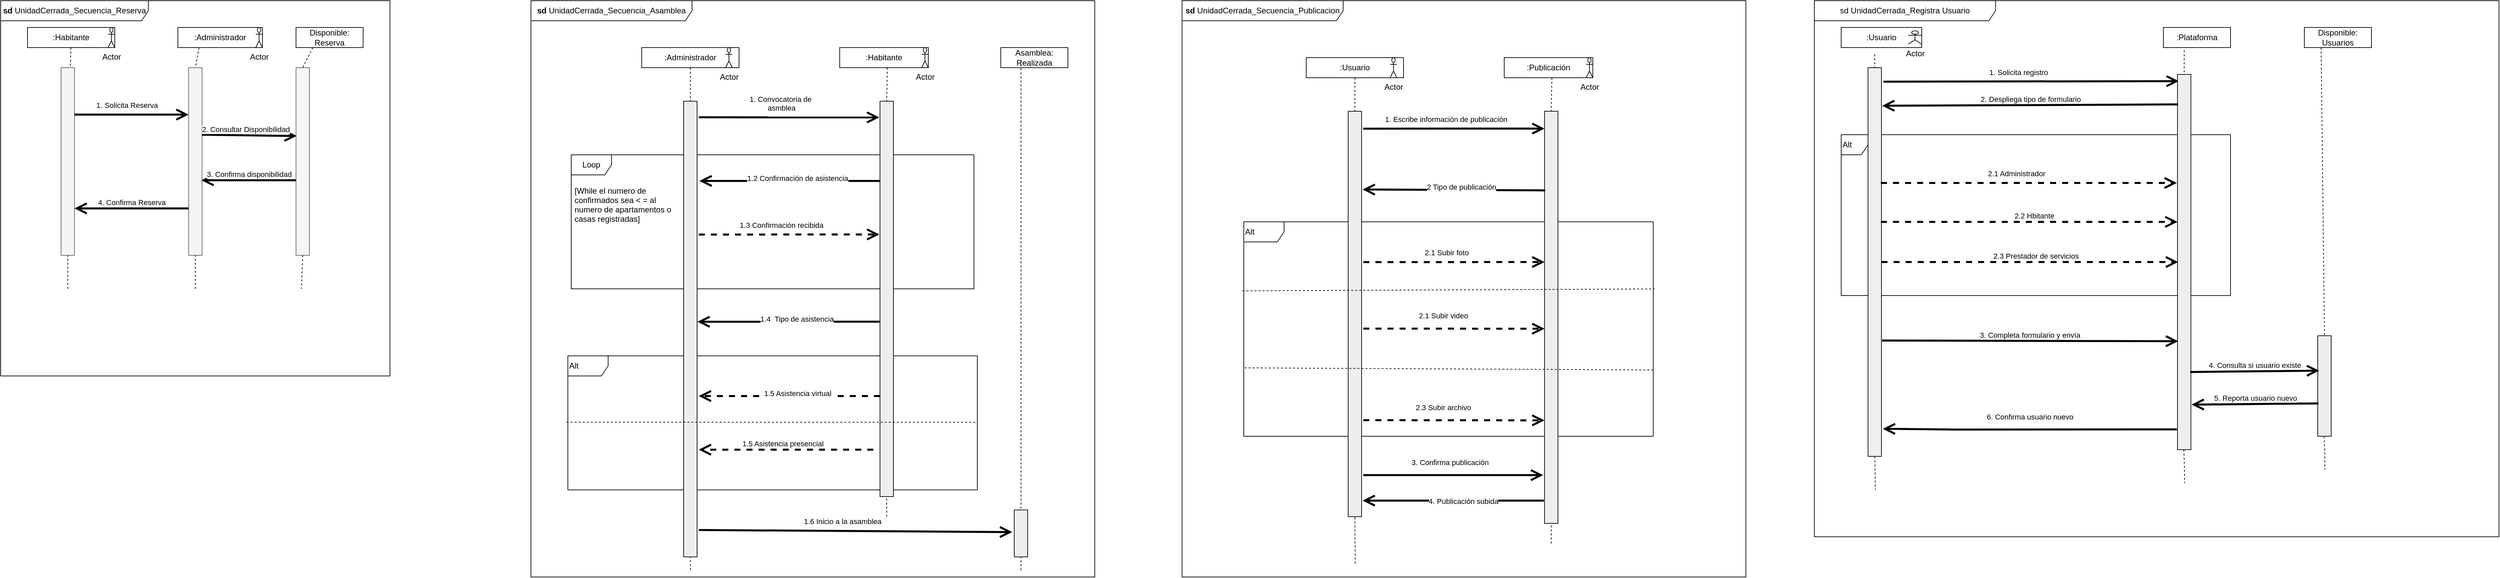 <mxfile version="13.7.7" type="github" pages="5">
  <diagram id="IByfszgsPYmH7Z33qqJC" name="sd Reserva">
    <mxGraphModel dx="868" dy="482" grid="1" gridSize="10" guides="1" tooltips="1" connect="1" arrows="1" fold="1" page="1" pageScale="1" pageWidth="827" pageHeight="1169" math="0" shadow="0">
      <root>
        <mxCell id="0" />
        <mxCell id="1" parent="0" />
        <mxCell id="T3ICBT90jM9kPvNU83P--30" value="Alt" style="shape=umlFrame;whiteSpace=wrap;html=1;align=left;" parent="1" vertex="1">
          <mxGeometry x="845" y="580" width="610" height="200" as="geometry" />
        </mxCell>
        <mxCell id="178sv82tuhjsQiMv21EE-21" value="Alt" style="shape=umlFrame;whiteSpace=wrap;html=1;align=left;" parent="1" vertex="1">
          <mxGeometry x="1852" y="380" width="610" height="320" as="geometry" />
        </mxCell>
        <mxCell id="T3ICBT90jM9kPvNU83P--3" value="&lt;b&gt;sd&lt;/b&gt; UnidadCerrada_Secuencia_Asamblea" style="shape=umlFrame;whiteSpace=wrap;html=1;width=240;height=30;" parent="1" vertex="1">
          <mxGeometry x="790" y="50" width="840" height="860" as="geometry" />
        </mxCell>
        <mxCell id="178sv82tuhjsQiMv21EE-5" value="&lt;b&gt;sd&lt;/b&gt; UnidadCerrada_Secuencia_Publicacion" style="shape=umlFrame;whiteSpace=wrap;html=1;width=240;height=30;" parent="1" vertex="1">
          <mxGeometry x="1760" y="50" width="840" height="860" as="geometry" />
        </mxCell>
        <mxCell id="T3ICBT90jM9kPvNU83P--27" value="Loop" style="shape=umlFrame;whiteSpace=wrap;html=1;" parent="1" vertex="1">
          <mxGeometry x="850" y="280" width="600" height="200" as="geometry" />
        </mxCell>
        <mxCell id="ECuL-u9GCJVW1QL4CKRL-1" value="&lt;b&gt;sd&lt;/b&gt; UnidadCerrada_Secuencia_Reserva" style="shape=umlFrame;whiteSpace=wrap;html=1;width=220;height=30;" parent="1" vertex="1">
          <mxGeometry y="50" width="580" height="560" as="geometry" />
        </mxCell>
        <mxCell id="ECuL-u9GCJVW1QL4CKRL-2" value=":Habitante" style="shape=rect;html=1;whiteSpace=wrap;align=center;" parent="1" vertex="1">
          <mxGeometry x="40" y="90" width="130" height="30" as="geometry" />
        </mxCell>
        <mxCell id="ECuL-u9GCJVW1QL4CKRL-3" value=":Administrador" style="shape=rect;html=1;whiteSpace=wrap;align=center;" parent="1" vertex="1">
          <mxGeometry x="264" y="90" width="126" height="30" as="geometry" />
        </mxCell>
        <mxCell id="ECuL-u9GCJVW1QL4CKRL-4" value="" style="shape=rect;fillColor=#f5f5f5;html=1;strokeColor=#666666;fontColor=#333333;" parent="1" vertex="1">
          <mxGeometry x="90" y="150" width="20" height="280" as="geometry" />
        </mxCell>
        <mxCell id="ECuL-u9GCJVW1QL4CKRL-5" value="" style="edgeStyle=none;dashed=1;endArrow=none;html=1;" parent="1" source="ECuL-u9GCJVW1QL4CKRL-2" target="ECuL-u9GCJVW1QL4CKRL-4" edge="1">
          <mxGeometry relative="1" as="geometry" />
        </mxCell>
        <mxCell id="ECuL-u9GCJVW1QL4CKRL-6" value="1. Solicita Reserva" style="edgeStyle=none;html=1;endArrow=open;endSize=12;strokeWidth=3;verticalAlign=bottom;entryX=0;entryY=0.25;entryDx=0;entryDy=0;exitX=1;exitY=0.25;exitDx=0;exitDy=0;" parent="1" edge="1" target="ECuL-u9GCJVW1QL4CKRL-7" source="ECuL-u9GCJVW1QL4CKRL-4">
          <mxGeometry x="-0.084" y="5" width="160" relative="1" as="geometry">
            <mxPoint x="120" y="175" as="sourcePoint" />
            <mxPoint x="270" y="175" as="targetPoint" />
            <mxPoint as="offset" />
          </mxGeometry>
        </mxCell>
        <mxCell id="ECuL-u9GCJVW1QL4CKRL-7" value="" style="shape=rect;fillColor=#f5f5f5;html=1;strokeColor=#666666;fontColor=#333333;" parent="1" vertex="1">
          <mxGeometry x="280" y="150" width="20" height="280" as="geometry" />
        </mxCell>
        <mxCell id="ECuL-u9GCJVW1QL4CKRL-8" value="" style="edgeStyle=none;dashed=1;endArrow=none;html=1;exitX=0.25;exitY=1;exitDx=0;exitDy=0;entryX=0.5;entryY=0;entryDx=0;entryDy=0;" parent="1" source="ECuL-u9GCJVW1QL4CKRL-3" target="ECuL-u9GCJVW1QL4CKRL-7" edge="1">
          <mxGeometry relative="1" as="geometry">
            <mxPoint x="110" y="130" as="sourcePoint" />
            <mxPoint x="289" y="140" as="targetPoint" />
          </mxGeometry>
        </mxCell>
        <mxCell id="ECuL-u9GCJVW1QL4CKRL-9" value="4. Confirma Reserva" style="edgeStyle=none;html=1;endArrow=open;endSize=12;strokeWidth=3;verticalAlign=bottom;entryX=1;entryY=0.75;entryDx=0;entryDy=0;exitX=0;exitY=0.75;exitDx=0;exitDy=0;" parent="1" source="ECuL-u9GCJVW1QL4CKRL-7" target="ECuL-u9GCJVW1QL4CKRL-4" edge="1">
          <mxGeometry width="160" relative="1" as="geometry">
            <mxPoint x="275" y="263" as="sourcePoint" />
            <mxPoint x="300" y="350" as="targetPoint" />
          </mxGeometry>
        </mxCell>
        <mxCell id="ECuL-u9GCJVW1QL4CKRL-10" value="Disponible: Reserva" style="shape=rect;html=1;whiteSpace=wrap;align=center;" parent="1" vertex="1">
          <mxGeometry x="440" y="90" width="100" height="30" as="geometry" />
        </mxCell>
        <mxCell id="ECuL-u9GCJVW1QL4CKRL-11" value="" style="shape=rect;fillColor=#f5f5f5;html=1;strokeColor=#666666;fontColor=#333333;" parent="1" vertex="1">
          <mxGeometry x="440" y="150" width="20" height="280" as="geometry" />
        </mxCell>
        <mxCell id="ECuL-u9GCJVW1QL4CKRL-12" value="" style="edgeStyle=none;dashed=1;endArrow=none;html=1;exitX=0.25;exitY=1;exitDx=0;exitDy=0;entryX=0.5;entryY=0;entryDx=0;entryDy=0;" parent="1" source="ECuL-u9GCJVW1QL4CKRL-10" target="ECuL-u9GCJVW1QL4CKRL-11" edge="1">
          <mxGeometry relative="1" as="geometry">
            <mxPoint x="256" y="130" as="sourcePoint" />
            <mxPoint x="435" y="140" as="targetPoint" />
          </mxGeometry>
        </mxCell>
        <mxCell id="ECuL-u9GCJVW1QL4CKRL-13" value="2. Consultar Disponibilidad" style="edgeStyle=none;html=1;endArrow=open;endSize=12;strokeWidth=3;verticalAlign=bottom;exitX=1;exitY=0.357;exitDx=0;exitDy=0;exitPerimeter=0;entryX=0.05;entryY=0.364;entryDx=0;entryDy=0;entryPerimeter=0;" parent="1" source="ECuL-u9GCJVW1QL4CKRL-7" edge="1" target="ECuL-u9GCJVW1QL4CKRL-11">
          <mxGeometry x="-0.077" width="160" relative="1" as="geometry">
            <mxPoint x="300" y="204.5" as="sourcePoint" />
            <mxPoint x="440" y="250" as="targetPoint" />
            <mxPoint as="offset" />
          </mxGeometry>
        </mxCell>
        <mxCell id="ECuL-u9GCJVW1QL4CKRL-14" value="3. Confirma disponibilidad" style="edgeStyle=none;html=1;endArrow=open;endSize=12;strokeWidth=3;verticalAlign=bottom;entryX=0.95;entryY=0.6;entryDx=0;entryDy=0;entryPerimeter=0;" parent="1" target="ECuL-u9GCJVW1QL4CKRL-7" edge="1">
          <mxGeometry width="160" relative="1" as="geometry">
            <mxPoint x="440" y="318" as="sourcePoint" />
            <mxPoint x="510" y="200" as="targetPoint" />
          </mxGeometry>
        </mxCell>
        <mxCell id="T3ICBT90jM9kPvNU83P--1" value="Actor" style="shape=umlActor;verticalLabelPosition=bottom;verticalAlign=top;html=1;outlineConnect=0;" parent="1" vertex="1">
          <mxGeometry x="160" y="90" width="10" height="30" as="geometry" />
        </mxCell>
        <mxCell id="T3ICBT90jM9kPvNU83P--2" value="Actor" style="shape=umlActor;verticalLabelPosition=bottom;verticalAlign=top;html=1;outlineConnect=0;" parent="1" vertex="1">
          <mxGeometry x="380" y="90" width="10" height="30" as="geometry" />
        </mxCell>
        <mxCell id="T3ICBT90jM9kPvNU83P--4" value=":Administrador" style="shape=rect;html=1;whiteSpace=wrap;align=center;" parent="1" vertex="1">
          <mxGeometry x="955" y="120" width="145" height="30" as="geometry" />
        </mxCell>
        <mxCell id="T3ICBT90jM9kPvNU83P--5" value=":Habitante" style="shape=rect;html=1;whiteSpace=wrap;align=center;" parent="1" vertex="1">
          <mxGeometry x="1250" y="120" width="132" height="30" as="geometry" />
        </mxCell>
        <mxCell id="T3ICBT90jM9kPvNU83P--6" value="" style="shape=rect;html=1;fillColor=#EEEEEE;" parent="1" vertex="1">
          <mxGeometry x="1017.5" y="200" width="20" height="680" as="geometry" />
        </mxCell>
        <mxCell id="T3ICBT90jM9kPvNU83P--7" value="" style="edgeStyle=none;dashed=1;endArrow=none;html=1;" parent="1" source="T3ICBT90jM9kPvNU83P--4" target="T3ICBT90jM9kPvNU83P--6" edge="1">
          <mxGeometry relative="1" as="geometry" />
        </mxCell>
        <mxCell id="T3ICBT90jM9kPvNU83P--8" value="1. Convocatoria de&amp;nbsp;&lt;br&gt;asmblea" style="edgeStyle=none;html=1;endArrow=open;endSize=12;strokeWidth=3;verticalAlign=bottom;entryX=-0.05;entryY=0.041;entryDx=0;entryDy=0;entryPerimeter=0;" parent="1" edge="1" target="T3ICBT90jM9kPvNU83P--9">
          <mxGeometry x="-0.084" y="5" width="160" relative="1" as="geometry">
            <mxPoint x="1040" y="224" as="sourcePoint" />
            <mxPoint x="1300" y="225" as="targetPoint" />
            <mxPoint as="offset" />
          </mxGeometry>
        </mxCell>
        <mxCell id="T3ICBT90jM9kPvNU83P--9" value="" style="shape=rect;html=1;fillColor=#EEEEEE;" parent="1" vertex="1">
          <mxGeometry x="1310" y="200" width="20" height="590" as="geometry" />
        </mxCell>
        <mxCell id="T3ICBT90jM9kPvNU83P--10" value="" style="edgeStyle=none;dashed=1;endArrow=none;html=1;exitX=0.25;exitY=1;exitDx=0;exitDy=0;entryX=0.5;entryY=0;entryDx=0;entryDy=0;" parent="1" target="T3ICBT90jM9kPvNU83P--9" edge="1">
          <mxGeometry relative="1" as="geometry">
            <mxPoint x="1321" y="150" as="sourcePoint" />
            <mxPoint x="1319" y="170" as="targetPoint" />
          </mxGeometry>
        </mxCell>
        <mxCell id="T3ICBT90jM9kPvNU83P--12" value="Asamblea: Realizada" style="shape=rect;html=1;whiteSpace=wrap;align=center;" parent="1" vertex="1">
          <mxGeometry x="1490" y="120" width="100" height="30" as="geometry" />
        </mxCell>
        <mxCell id="T3ICBT90jM9kPvNU83P--13" value="" style="shape=rect;html=1;fillColor=#EEEEEE;" parent="1" vertex="1">
          <mxGeometry x="1510" y="810" width="20" height="70" as="geometry" />
        </mxCell>
        <mxCell id="T3ICBT90jM9kPvNU83P--14" value="" style="edgeStyle=none;dashed=1;endArrow=none;html=1;entryX=0.5;entryY=0;entryDx=0;entryDy=0;" parent="1" target="T3ICBT90jM9kPvNU83P--13" edge="1">
          <mxGeometry relative="1" as="geometry">
            <mxPoint x="1520" y="139" as="sourcePoint" />
            <mxPoint x="1465" y="170" as="targetPoint" />
          </mxGeometry>
        </mxCell>
        <mxCell id="T3ICBT90jM9kPvNU83P--17" value="Actor" style="shape=umlActor;verticalLabelPosition=bottom;verticalAlign=top;html=1;outlineConnect=0;" parent="1" vertex="1">
          <mxGeometry x="1080" y="120" width="10" height="30" as="geometry" />
        </mxCell>
        <mxCell id="T3ICBT90jM9kPvNU83P--18" value="Actor" style="shape=umlActor;verticalLabelPosition=bottom;verticalAlign=top;html=1;outlineConnect=0;" parent="1" vertex="1">
          <mxGeometry x="1372" y="120" width="10" height="30" as="geometry" />
        </mxCell>
        <mxCell id="T3ICBT90jM9kPvNU83P--21" value="" style="edgeStyle=none;dashed=1;endArrow=none;html=1;entryX=0.5;entryY=1;entryDx=0;entryDy=0;" parent="1" target="ECuL-u9GCJVW1QL4CKRL-4" edge="1">
          <mxGeometry relative="1" as="geometry">
            <mxPoint x="100" y="480" as="sourcePoint" />
            <mxPoint x="113.125" y="160" as="targetPoint" />
          </mxGeometry>
        </mxCell>
        <mxCell id="T3ICBT90jM9kPvNU83P--22" value="" style="edgeStyle=none;dashed=1;endArrow=none;html=1;entryX=0.5;entryY=1;entryDx=0;entryDy=0;" parent="1" target="ECuL-u9GCJVW1QL4CKRL-7" edge="1">
          <mxGeometry relative="1" as="geometry">
            <mxPoint x="290" y="480" as="sourcePoint" />
            <mxPoint x="123.125" y="170" as="targetPoint" />
          </mxGeometry>
        </mxCell>
        <mxCell id="T3ICBT90jM9kPvNU83P--23" value="" style="edgeStyle=none;dashed=1;endArrow=none;html=1;exitX=0.5;exitY=1;exitDx=0;exitDy=0;" parent="1" source="ECuL-u9GCJVW1QL4CKRL-11" edge="1">
          <mxGeometry relative="1" as="geometry">
            <mxPoint x="134.375" y="150" as="sourcePoint" />
            <mxPoint x="448" y="480" as="targetPoint" />
          </mxGeometry>
        </mxCell>
        <mxCell id="T3ICBT90jM9kPvNU83P--26" value="1.2 Confirmación de asistencia" style="edgeStyle=none;html=1;endArrow=open;endSize=12;strokeWidth=3;verticalAlign=bottom;entryX=1.175;entryY=0.175;entryDx=0;entryDy=0;entryPerimeter=0;" parent="1" edge="1" target="T3ICBT90jM9kPvNU83P--6">
          <mxGeometry x="-0.084" y="5" width="160" relative="1" as="geometry">
            <mxPoint x="1310" y="319" as="sourcePoint" />
            <mxPoint x="1050" y="322" as="targetPoint" />
            <mxPoint as="offset" />
          </mxGeometry>
        </mxCell>
        <mxCell id="T3ICBT90jM9kPvNU83P--28" value="[While el numero de &#xa;confirmados sea &lt; = al &#xa;numero de apartamentos o&#xa;casas registradas]  " style="text;align=left;fontStyle=0;verticalAlign=top;spacingLeft=3;spacingRight=3;strokeColor=none;rotatable=0;points=[[0,0.5],[1,0.5]];portConstraint=eastwest;" parent="1" vertex="1">
          <mxGeometry x="850" y="320" width="170" height="150" as="geometry" />
        </mxCell>
        <mxCell id="T3ICBT90jM9kPvNU83P--29" value="1.3 Confirmación recibida" style="edgeStyle=none;html=1;endArrow=open;endSize=12;strokeWidth=3;verticalAlign=bottom;dashed=1;entryX=-0.05;entryY=0.337;entryDx=0;entryDy=0;entryPerimeter=0;" parent="1" edge="1" target="T3ICBT90jM9kPvNU83P--9">
          <mxGeometry x="-0.084" y="5" width="160" relative="1" as="geometry">
            <mxPoint x="1040" y="399" as="sourcePoint" />
            <mxPoint x="1300" y="398" as="targetPoint" />
            <mxPoint as="offset" />
          </mxGeometry>
        </mxCell>
        <mxCell id="T3ICBT90jM9kPvNU83P--31" value="1.4&amp;nbsp; Tipo de asistencia" style="edgeStyle=none;html=1;endArrow=open;endSize=12;strokeWidth=3;verticalAlign=bottom;entryX=1.025;entryY=0.484;entryDx=0;entryDy=0;entryPerimeter=0;" parent="1" edge="1" target="T3ICBT90jM9kPvNU83P--6">
          <mxGeometry x="-0.084" y="5" width="160" relative="1" as="geometry">
            <mxPoint x="1310" y="529" as="sourcePoint" />
            <mxPoint x="1050" y="531" as="targetPoint" />
            <mxPoint as="offset" />
          </mxGeometry>
        </mxCell>
        <mxCell id="T3ICBT90jM9kPvNU83P--32" value="1.5 Asistencia virtual" style="edgeStyle=none;html=1;endArrow=open;endSize=12;strokeWidth=3;verticalAlign=bottom;dashed=1;" parent="1" edge="1">
          <mxGeometry x="-0.084" y="5" width="160" relative="1" as="geometry">
            <mxPoint x="1310" y="640" as="sourcePoint" />
            <mxPoint x="1040" y="640" as="targetPoint" />
            <mxPoint as="offset" />
          </mxGeometry>
        </mxCell>
        <mxCell id="T3ICBT90jM9kPvNU83P--33" value="1.5 Asistencia presencial" style="edgeStyle=none;html=1;endArrow=open;endSize=12;strokeWidth=3;verticalAlign=bottom;dashed=1;exitX=0.746;exitY=0.3;exitDx=0;exitDy=0;exitPerimeter=0;" parent="1" edge="1">
          <mxGeometry x="0.04" width="160" relative="1" as="geometry">
            <mxPoint x="1300.1" y="720" as="sourcePoint" />
            <mxPoint x="1040" y="720" as="targetPoint" />
            <mxPoint as="offset" />
          </mxGeometry>
        </mxCell>
        <mxCell id="T3ICBT90jM9kPvNU83P--38" value="" style="endArrow=none;html=1;dashed=1;entryX=1.001;entryY=0.496;entryDx=0;entryDy=0;entryPerimeter=0;" parent="1" target="T3ICBT90jM9kPvNU83P--30" edge="1">
          <mxGeometry width="50" height="50" relative="1" as="geometry">
            <mxPoint x="843" y="679" as="sourcePoint" />
            <mxPoint x="1350" y="500" as="targetPoint" />
          </mxGeometry>
        </mxCell>
        <mxCell id="T3ICBT90jM9kPvNU83P--39" value="1.6 Inicio a la asamblea" style="edgeStyle=none;html=1;endArrow=open;endSize=12;strokeWidth=3;verticalAlign=bottom;exitX=1.125;exitY=0.941;exitDx=0;exitDy=0;exitPerimeter=0;" parent="1" source="T3ICBT90jM9kPvNU83P--6" edge="1">
          <mxGeometry x="-0.084" y="5" width="160" relative="1" as="geometry">
            <mxPoint x="1310" y="541" as="sourcePoint" />
            <mxPoint x="1507" y="843" as="targetPoint" />
            <mxPoint as="offset" />
          </mxGeometry>
        </mxCell>
        <mxCell id="178sv82tuhjsQiMv21EE-1" value="" style="edgeStyle=none;dashed=1;endArrow=none;html=1;entryX=0.5;entryY=1;entryDx=0;entryDy=0;exitX=0.283;exitY=0.988;exitDx=0;exitDy=0;exitPerimeter=0;" parent="1" source="T3ICBT90jM9kPvNU83P--3" target="T3ICBT90jM9kPvNU83P--6" edge="1">
          <mxGeometry relative="1" as="geometry">
            <mxPoint x="1037.5" y="160" as="sourcePoint" />
            <mxPoint x="1037.5" y="210" as="targetPoint" />
          </mxGeometry>
        </mxCell>
        <mxCell id="178sv82tuhjsQiMv21EE-2" value="" style="edgeStyle=none;dashed=1;endArrow=none;html=1;entryX=0.5;entryY=1;entryDx=0;entryDy=0;" parent="1" target="T3ICBT90jM9kPvNU83P--9" edge="1">
          <mxGeometry relative="1" as="geometry">
            <mxPoint x="1320" y="820" as="sourcePoint" />
            <mxPoint x="1037.5" y="890" as="targetPoint" />
          </mxGeometry>
        </mxCell>
        <mxCell id="178sv82tuhjsQiMv21EE-3" value="" style="edgeStyle=none;dashed=1;endArrow=none;html=1;entryX=0.5;entryY=1;entryDx=0;entryDy=0;" parent="1" target="T3ICBT90jM9kPvNU83P--13" edge="1">
          <mxGeometry relative="1" as="geometry">
            <mxPoint x="1520" y="900" as="sourcePoint" />
            <mxPoint x="1047.5" y="900" as="targetPoint" />
          </mxGeometry>
        </mxCell>
        <mxCell id="178sv82tuhjsQiMv21EE-6" value=":Usuario" style="shape=rect;html=1;whiteSpace=wrap;align=center;" parent="1" vertex="1">
          <mxGeometry x="1945" y="135" width="145" height="30" as="geometry" />
        </mxCell>
        <mxCell id="178sv82tuhjsQiMv21EE-7" value=":Publicación" style="shape=rect;html=1;whiteSpace=wrap;align=center;" parent="1" vertex="1">
          <mxGeometry x="2240" y="135" width="132" height="30" as="geometry" />
        </mxCell>
        <mxCell id="178sv82tuhjsQiMv21EE-8" value="" style="shape=rect;html=1;fillColor=#EEEEEE;" parent="1" vertex="1">
          <mxGeometry x="2007.5" y="215" width="20" height="605" as="geometry" />
        </mxCell>
        <mxCell id="178sv82tuhjsQiMv21EE-9" value="" style="edgeStyle=none;dashed=1;endArrow=none;html=1;" parent="1" source="178sv82tuhjsQiMv21EE-6" target="178sv82tuhjsQiMv21EE-8" edge="1">
          <mxGeometry relative="1" as="geometry" />
        </mxCell>
        <mxCell id="178sv82tuhjsQiMv21EE-10" value="1. Escribe información de publicación" style="edgeStyle=none;html=1;endArrow=open;endSize=12;strokeWidth=3;verticalAlign=bottom;entryX=0;entryY=0.042;entryDx=0;entryDy=0;entryPerimeter=0;" parent="1" edge="1" target="178sv82tuhjsQiMv21EE-11">
          <mxGeometry x="-0.084" y="5" width="160" relative="1" as="geometry">
            <mxPoint x="2030" y="241" as="sourcePoint" />
            <mxPoint x="2290" y="240" as="targetPoint" />
            <mxPoint as="offset" />
          </mxGeometry>
        </mxCell>
        <mxCell id="178sv82tuhjsQiMv21EE-11" value="" style="shape=rect;html=1;fillColor=#EEEEEE;" parent="1" vertex="1">
          <mxGeometry x="2300" y="215" width="20" height="615" as="geometry" />
        </mxCell>
        <mxCell id="178sv82tuhjsQiMv21EE-12" value="" style="edgeStyle=none;dashed=1;endArrow=none;html=1;exitX=0.25;exitY=1;exitDx=0;exitDy=0;entryX=0.5;entryY=0;entryDx=0;entryDy=0;" parent="1" target="178sv82tuhjsQiMv21EE-11" edge="1">
          <mxGeometry relative="1" as="geometry">
            <mxPoint x="2311" y="165" as="sourcePoint" />
            <mxPoint x="2309" y="185" as="targetPoint" />
          </mxGeometry>
        </mxCell>
        <mxCell id="178sv82tuhjsQiMv21EE-16" value="Actor" style="shape=umlActor;verticalLabelPosition=bottom;verticalAlign=top;html=1;outlineConnect=0;" parent="1" vertex="1">
          <mxGeometry x="2070" y="135" width="10" height="30" as="geometry" />
        </mxCell>
        <mxCell id="178sv82tuhjsQiMv21EE-17" value="Actor" style="shape=umlActor;verticalLabelPosition=bottom;verticalAlign=top;html=1;outlineConnect=0;" parent="1" vertex="1">
          <mxGeometry x="2362" y="135" width="10" height="30" as="geometry" />
        </mxCell>
        <mxCell id="178sv82tuhjsQiMv21EE-22" value="2 Tipo de publicación" style="edgeStyle=none;html=1;endArrow=open;endSize=12;strokeWidth=3;verticalAlign=bottom;exitX=0.05;exitY=0.192;exitDx=0;exitDy=0;exitPerimeter=0;entryX=1.075;entryY=0.193;entryDx=0;entryDy=0;entryPerimeter=0;" parent="1" edge="1" target="178sv82tuhjsQiMv21EE-8" source="178sv82tuhjsQiMv21EE-11">
          <mxGeometry x="-0.084" y="5" width="160" relative="1" as="geometry">
            <mxPoint x="2290" y="330" as="sourcePoint" />
            <mxPoint x="2040" y="330" as="targetPoint" />
            <mxPoint as="offset" />
          </mxGeometry>
        </mxCell>
        <mxCell id="178sv82tuhjsQiMv21EE-25" value="" style="endArrow=none;html=1;dashed=1;entryX=1.003;entryY=0.313;entryDx=0;entryDy=0;entryPerimeter=0;" parent="1" target="178sv82tuhjsQiMv21EE-21" edge="1">
          <mxGeometry width="50" height="50" relative="1" as="geometry">
            <mxPoint x="1850" y="483" as="sourcePoint" />
            <mxPoint x="2357" y="300" as="targetPoint" />
          </mxGeometry>
        </mxCell>
        <mxCell id="178sv82tuhjsQiMv21EE-27" value="" style="edgeStyle=none;dashed=1;endArrow=none;html=1;entryX=0.5;entryY=1;entryDx=0;entryDy=0;" parent="1" target="178sv82tuhjsQiMv21EE-8" edge="1">
          <mxGeometry relative="1" as="geometry">
            <mxPoint x="2018" y="890" as="sourcePoint" />
            <mxPoint x="2027.5" y="225" as="targetPoint" />
          </mxGeometry>
        </mxCell>
        <mxCell id="178sv82tuhjsQiMv21EE-28" value="" style="edgeStyle=none;dashed=1;endArrow=none;html=1;entryX=0.5;entryY=1;entryDx=0;entryDy=0;" parent="1" target="178sv82tuhjsQiMv21EE-11" edge="1">
          <mxGeometry relative="1" as="geometry">
            <mxPoint x="2310" y="860" as="sourcePoint" />
            <mxPoint x="2027.5" y="905" as="targetPoint" />
          </mxGeometry>
        </mxCell>
        <mxCell id="178sv82tuhjsQiMv21EE-30" value="2.1 Subir foto" style="edgeStyle=none;html=1;endArrow=open;endSize=12;strokeWidth=3;verticalAlign=bottom;dashed=1;exitX=0.292;exitY=0.188;exitDx=0;exitDy=0;exitPerimeter=0;" parent="1" edge="1" source="178sv82tuhjsQiMv21EE-21">
          <mxGeometry x="-0.084" y="5" width="160" relative="1" as="geometry">
            <mxPoint x="2050" y="440" as="sourcePoint" />
            <mxPoint x="2300" y="440" as="targetPoint" />
            <mxPoint as="offset" />
          </mxGeometry>
        </mxCell>
        <mxCell id="178sv82tuhjsQiMv21EE-32" value="2.3 Subir archivo" style="edgeStyle=none;html=1;endArrow=open;endSize=12;strokeWidth=3;verticalAlign=bottom;dashed=1;entryX=0;entryY=0.75;entryDx=0;entryDy=0;" parent="1" edge="1" target="178sv82tuhjsQiMv21EE-11">
          <mxGeometry x="-0.12" y="10" width="160" relative="1" as="geometry">
            <mxPoint x="2030" y="676" as="sourcePoint" />
            <mxPoint x="2290" y="660" as="targetPoint" />
            <mxPoint as="offset" />
          </mxGeometry>
        </mxCell>
        <mxCell id="178sv82tuhjsQiMv21EE-34" value="" style="endArrow=none;html=1;dashed=1;entryX=1.005;entryY=0.691;entryDx=0;entryDy=0;entryPerimeter=0;exitX=0.002;exitY=0.681;exitDx=0;exitDy=0;exitPerimeter=0;" parent="1" source="178sv82tuhjsQiMv21EE-21" target="178sv82tuhjsQiMv21EE-21" edge="1">
          <mxGeometry width="50" height="50" relative="1" as="geometry">
            <mxPoint x="1860" y="489" as="sourcePoint" />
            <mxPoint x="2470.78" y="491.08" as="targetPoint" />
          </mxGeometry>
        </mxCell>
        <mxCell id="178sv82tuhjsQiMv21EE-36" value="2.1 Subir video" style="edgeStyle=none;html=1;endArrow=open;endSize=12;strokeWidth=3;verticalAlign=bottom;dashed=1;exitX=0.292;exitY=0.498;exitDx=0;exitDy=0;exitPerimeter=0;" parent="1" edge="1" source="178sv82tuhjsQiMv21EE-21">
          <mxGeometry x="-0.12" y="10" width="160" relative="1" as="geometry">
            <mxPoint x="2050" y="539.5" as="sourcePoint" />
            <mxPoint x="2300" y="539.5" as="targetPoint" />
            <mxPoint as="offset" />
          </mxGeometry>
        </mxCell>
        <mxCell id="178sv82tuhjsQiMv21EE-38" value="3. Confirma publicación" style="edgeStyle=none;html=1;endArrow=open;endSize=12;strokeWidth=3;verticalAlign=bottom;entryX=-0.1;entryY=0.883;entryDx=0;entryDy=0;entryPerimeter=0;" parent="1" edge="1" target="178sv82tuhjsQiMv21EE-11">
          <mxGeometry x="-0.04" y="10" width="160" relative="1" as="geometry">
            <mxPoint x="2030" y="758" as="sourcePoint" />
            <mxPoint x="2290" y="770" as="targetPoint" />
            <mxPoint as="offset" />
          </mxGeometry>
        </mxCell>
        <mxCell id="178sv82tuhjsQiMv21EE-39" value="4. Publicación subida" style="edgeStyle=none;html=1;endArrow=open;endSize=12;strokeWidth=3;verticalAlign=bottom;" parent="1" edge="1">
          <mxGeometry x="-0.111" y="10" width="160" relative="1" as="geometry">
            <mxPoint x="2299" y="796" as="sourcePoint" />
            <mxPoint x="2029" y="796" as="targetPoint" />
            <mxPoint as="offset" />
          </mxGeometry>
        </mxCell>
        <mxCell id="bqlqlFVX8aRGGul1h23t-1" value="Alt" style="shape=umlFrame;whiteSpace=wrap;html=1;align=left;width=40;height=30;" parent="1" vertex="1">
          <mxGeometry x="2742" y="250" width="580" height="240" as="geometry" />
        </mxCell>
        <mxCell id="bqlqlFVX8aRGGul1h23t-2" value="sd UnidadCerrada_Registra Usuario" style="shape=umlFrame;whiteSpace=wrap;html=1;width=270;height=30;" parent="1" vertex="1">
          <mxGeometry x="2702" y="50" width="1020" height="800" as="geometry" />
        </mxCell>
        <mxCell id="bqlqlFVX8aRGGul1h23t-3" value=":Usuario" style="shape=rect;html=1;whiteSpace=wrap;align=center;" parent="1" vertex="1">
          <mxGeometry x="2742" y="90" width="120" height="30" as="geometry" />
        </mxCell>
        <mxCell id="bqlqlFVX8aRGGul1h23t-4" value=":Plataforma" style="shape=rect;html=1;whiteSpace=wrap;align=center;" parent="1" vertex="1">
          <mxGeometry x="3222" y="90" width="100" height="30" as="geometry" />
        </mxCell>
        <mxCell id="bqlqlFVX8aRGGul1h23t-5" value="" style="shape=rect;fillColor=#eeeeee;html=1;" parent="1" vertex="1">
          <mxGeometry x="2782" y="150" width="20" height="580" as="geometry" />
        </mxCell>
        <mxCell id="bqlqlFVX8aRGGul1h23t-6" value="" style="edgeStyle=none;dashed=1;endArrow=none;html=1;" parent="1" target="bqlqlFVX8aRGGul1h23t-5" edge="1">
          <mxGeometry relative="1" as="geometry">
            <mxPoint x="2792" y="130" as="sourcePoint" />
          </mxGeometry>
        </mxCell>
        <mxCell id="bqlqlFVX8aRGGul1h23t-7" value="1. Solicita registro" style="edgeStyle=none;html=1;endArrow=open;endSize=12;strokeWidth=3;verticalAlign=bottom;entryX=0.1;entryY=0.018;entryDx=0;entryDy=0;entryPerimeter=0;exitX=1.15;exitY=0.036;exitDx=0;exitDy=0;exitPerimeter=0;" parent="1" target="bqlqlFVX8aRGGul1h23t-8" edge="1" source="bqlqlFVX8aRGGul1h23t-5">
          <mxGeometry x="-0.084" y="5" width="160" relative="1" as="geometry">
            <mxPoint x="2812" y="173" as="sourcePoint" />
            <mxPoint x="2962" y="173" as="targetPoint" />
            <mxPoint as="offset" />
          </mxGeometry>
        </mxCell>
        <mxCell id="bqlqlFVX8aRGGul1h23t-8" value="" style="shape=rect;fillColor=#eeeeee;html=1;" parent="1" vertex="1">
          <mxGeometry x="3243" y="160" width="20" height="560" as="geometry" />
        </mxCell>
        <mxCell id="bqlqlFVX8aRGGul1h23t-9" value="" style="edgeStyle=none;dashed=1;endArrow=none;html=1;entryX=0.5;entryY=0;entryDx=0;entryDy=0;" parent="1" target="bqlqlFVX8aRGGul1h23t-8" edge="1">
          <mxGeometry relative="1" as="geometry">
            <mxPoint x="3253" y="124" as="sourcePoint" />
            <mxPoint x="2981" y="140" as="targetPoint" />
          </mxGeometry>
        </mxCell>
        <mxCell id="bqlqlFVX8aRGGul1h23t-10" value="Disponible: Usuarios" style="shape=rect;html=1;whiteSpace=wrap;align=center;" parent="1" vertex="1">
          <mxGeometry x="3432" y="90" width="100" height="30" as="geometry" />
        </mxCell>
        <mxCell id="bqlqlFVX8aRGGul1h23t-11" value="" style="shape=rect;fillColor=#eeeeee;html=1;" parent="1" vertex="1">
          <mxGeometry x="3452" y="550" width="20" height="150" as="geometry" />
        </mxCell>
        <mxCell id="bqlqlFVX8aRGGul1h23t-12" value="" style="edgeStyle=none;dashed=1;endArrow=none;html=1;exitX=0.25;exitY=1;exitDx=0;exitDy=0;entryX=0.5;entryY=0;entryDx=0;entryDy=0;" parent="1" source="bqlqlFVX8aRGGul1h23t-10" target="bqlqlFVX8aRGGul1h23t-11" edge="1">
          <mxGeometry relative="1" as="geometry">
            <mxPoint x="2948" y="130" as="sourcePoint" />
            <mxPoint x="3127" y="140" as="targetPoint" />
          </mxGeometry>
        </mxCell>
        <mxCell id="bqlqlFVX8aRGGul1h23t-13" value="2. Despliega tipo de formulario" style="edgeStyle=none;html=1;endArrow=open;endSize=12;strokeWidth=3;verticalAlign=bottom;entryX=1.05;entryY=0.098;entryDx=0;entryDy=0;entryPerimeter=0;exitX=0.05;exitY=0.08;exitDx=0;exitDy=0;exitPerimeter=0;" parent="1" edge="1" target="bqlqlFVX8aRGGul1h23t-5" source="bqlqlFVX8aRGGul1h23t-8">
          <mxGeometry width="160" relative="1" as="geometry">
            <mxPoint x="3242" y="203" as="sourcePoint" />
            <mxPoint x="2802" y="203" as="targetPoint" />
          </mxGeometry>
        </mxCell>
        <mxCell id="bqlqlFVX8aRGGul1h23t-14" value="3. Completa formulario y envía" style="edgeStyle=none;html=1;endArrow=open;endSize=12;strokeWidth=3;verticalAlign=bottom;entryX=0.05;entryY=0.711;entryDx=0;entryDy=0;entryPerimeter=0;exitX=1.05;exitY=0.702;exitDx=0;exitDy=0;exitPerimeter=0;" parent="1" target="bqlqlFVX8aRGGul1h23t-8" edge="1" source="bqlqlFVX8aRGGul1h23t-5">
          <mxGeometry width="160" relative="1" as="geometry">
            <mxPoint x="2829" y="558" as="sourcePoint" />
            <mxPoint x="2979" y="550" as="targetPoint" />
          </mxGeometry>
        </mxCell>
        <mxCell id="bqlqlFVX8aRGGul1h23t-15" value="4. Consulta si usuario existe" style="edgeStyle=none;html=1;endArrow=open;endSize=12;strokeWidth=3;verticalAlign=bottom;exitX=0.95;exitY=0.793;exitDx=0;exitDy=0;exitPerimeter=0;entryX=0.1;entryY=0.347;entryDx=0;entryDy=0;entryPerimeter=0;" parent="1" source="bqlqlFVX8aRGGul1h23t-8" target="bqlqlFVX8aRGGul1h23t-11" edge="1">
          <mxGeometry width="160" relative="1" as="geometry">
            <mxPoint x="3292" y="590" as="sourcePoint" />
            <mxPoint x="3392" y="590" as="targetPoint" />
          </mxGeometry>
        </mxCell>
        <mxCell id="bqlqlFVX8aRGGul1h23t-16" value="5. Reporta usuario nuevo" style="edgeStyle=none;html=1;endArrow=open;endSize=12;strokeWidth=3;verticalAlign=bottom;exitX=0.05;exitY=0.673;exitDx=0;exitDy=0;exitPerimeter=0;entryX=1.05;entryY=0.88;entryDx=0;entryDy=0;entryPerimeter=0;" parent="1" source="bqlqlFVX8aRGGul1h23t-11" target="bqlqlFVX8aRGGul1h23t-8" edge="1">
          <mxGeometry width="160" relative="1" as="geometry">
            <mxPoint x="3402" y="650" as="sourcePoint" />
            <mxPoint x="3282" y="650" as="targetPoint" />
          </mxGeometry>
        </mxCell>
        <mxCell id="bqlqlFVX8aRGGul1h23t-17" value="6. Confirma usuario nuevo" style="edgeStyle=none;html=1;endArrow=open;endSize=12;strokeWidth=3;verticalAlign=bottom;exitX=-0.05;exitY=0.946;exitDx=0;exitDy=0;exitPerimeter=0;entryX=1.1;entryY=0.929;entryDx=0;entryDy=0;entryPerimeter=0;" parent="1" source="bqlqlFVX8aRGGul1h23t-8" target="bqlqlFVX8aRGGul1h23t-5" edge="1">
          <mxGeometry y="-10" width="160" relative="1" as="geometry">
            <mxPoint x="2952" y="670" as="sourcePoint" />
            <mxPoint x="2812" y="670" as="targetPoint" />
            <Array as="points">
              <mxPoint x="2912" y="690" />
            </Array>
            <mxPoint as="offset" />
          </mxGeometry>
        </mxCell>
        <mxCell id="bqlqlFVX8aRGGul1h23t-18" value="2.1 Administrador" style="edgeStyle=none;html=1;endArrow=open;endSize=12;strokeWidth=3;verticalAlign=bottom;dashed=1;exitX=0.102;exitY=0.3;exitDx=0;exitDy=0;exitPerimeter=0;" parent="1" source="bqlqlFVX8aRGGul1h23t-1" edge="1">
          <mxGeometry x="-0.084" y="5" width="160" relative="1" as="geometry">
            <mxPoint x="2819" y="48" as="sourcePoint" />
            <mxPoint x="3242" y="322" as="targetPoint" />
            <mxPoint as="offset" />
          </mxGeometry>
        </mxCell>
        <mxCell id="bqlqlFVX8aRGGul1h23t-19" value="2.2 Hbitante&amp;nbsp;" style="edgeStyle=none;html=1;endArrow=open;endSize=12;strokeWidth=3;verticalAlign=bottom;dashed=1;entryX=0.864;entryY=0.542;entryDx=0;entryDy=0;entryPerimeter=0;exitX=0.102;exitY=0.542;exitDx=0;exitDy=0;exitPerimeter=0;" parent="1" source="bqlqlFVX8aRGGul1h23t-1" target="bqlqlFVX8aRGGul1h23t-1" edge="1">
          <mxGeometry x="0.04" width="160" relative="1" as="geometry">
            <mxPoint x="3059.1" y="360" as="sourcePoint" />
            <mxPoint x="2809" y="360" as="targetPoint" />
            <mxPoint as="offset" />
          </mxGeometry>
        </mxCell>
        <mxCell id="bqlqlFVX8aRGGul1h23t-20" value="2.3 Prestador de servicios" style="edgeStyle=none;html=1;endArrow=open;endSize=12;strokeWidth=3;verticalAlign=bottom;dashed=1;entryX=0.864;entryY=0.542;entryDx=0;entryDy=0;entryPerimeter=0;exitX=0.102;exitY=0.542;exitDx=0;exitDy=0;exitPerimeter=0;" parent="1" edge="1">
          <mxGeometry x="0.04" width="160" relative="1" as="geometry">
            <mxPoint x="2802" y="440" as="sourcePoint" />
            <mxPoint x="3243.96" y="440" as="targetPoint" />
            <mxPoint as="offset" />
          </mxGeometry>
        </mxCell>
        <mxCell id="bqlqlFVX8aRGGul1h23t-21" value="Actor" style="shape=umlActor;verticalLabelPosition=bottom;verticalAlign=top;html=1;outlineConnect=0;" parent="1" vertex="1">
          <mxGeometry x="2842" y="95" width="20" height="20" as="geometry" />
        </mxCell>
        <mxCell id="bqlqlFVX8aRGGul1h23t-22" value="" style="endArrow=none;html=1;exitX=0.5;exitY=1;exitDx=0;exitDy=0;dashed=1;" parent="1" source="bqlqlFVX8aRGGul1h23t-5" edge="1">
          <mxGeometry width="50" height="50" relative="1" as="geometry">
            <mxPoint x="3192" y="510" as="sourcePoint" />
            <mxPoint x="2793" y="780" as="targetPoint" />
          </mxGeometry>
        </mxCell>
        <mxCell id="bqlqlFVX8aRGGul1h23t-23" value="" style="endArrow=none;html=1;exitX=0.5;exitY=1;exitDx=0;exitDy=0;dashed=1;" parent="1" edge="1">
          <mxGeometry width="50" height="50" relative="1" as="geometry">
            <mxPoint x="3252.5" y="720" as="sourcePoint" />
            <mxPoint x="3253.5" y="770" as="targetPoint" />
            <Array as="points">
              <mxPoint x="3253.5" y="750" />
            </Array>
          </mxGeometry>
        </mxCell>
        <mxCell id="bqlqlFVX8aRGGul1h23t-24" value="" style="endArrow=none;html=1;exitX=0.5;exitY=1;exitDx=0;exitDy=0;dashed=1;" parent="1" edge="1">
          <mxGeometry width="50" height="50" relative="1" as="geometry">
            <mxPoint x="3461.5" y="700" as="sourcePoint" />
            <mxPoint x="3462.5" y="750" as="targetPoint" />
            <Array as="points">
              <mxPoint x="3462.5" y="720" />
            </Array>
          </mxGeometry>
        </mxCell>
      </root>
    </mxGraphModel>
  </diagram>
  <diagram id="yh-tzPzn17W5D8__4sHy" name="sd Cancela Reserva">
    <mxGraphModel dx="1422" dy="774" grid="1" gridSize="10" guides="1" tooltips="1" connect="1" arrows="1" fold="1" page="1" pageScale="1" pageWidth="827" pageHeight="1169" math="0" shadow="0">
      <root>
        <mxCell id="wSqZqBclXX3DSsfDVTRR-0" />
        <mxCell id="wSqZqBclXX3DSsfDVTRR-1" parent="wSqZqBclXX3DSsfDVTRR-0" />
        <mxCell id="mDjAnLP5M4NBwBjSUuuq-0" value="sd UnidadCerrada_SecuenciaCancelaReserva" style="shape=umlFrame;whiteSpace=wrap;html=1;width=270;height=30;" parent="wSqZqBclXX3DSsfDVTRR-1" vertex="1">
          <mxGeometry x="190" y="70" width="580" height="300" as="geometry" />
        </mxCell>
        <mxCell id="mDjAnLP5M4NBwBjSUuuq-1" value=":Arrendatario" style="shape=rect;html=1;whiteSpace=wrap;align=center;" parent="wSqZqBclXX3DSsfDVTRR-1" vertex="1">
          <mxGeometry x="200" y="110" width="100" height="30" as="geometry" />
        </mxCell>
        <mxCell id="mDjAnLP5M4NBwBjSUuuq-2" value=":Administrador" style="shape=rect;html=1;whiteSpace=wrap;align=center;" parent="wSqZqBclXX3DSsfDVTRR-1" vertex="1">
          <mxGeometry x="414" y="110" width="100" height="30" as="geometry" />
        </mxCell>
        <mxCell id="mDjAnLP5M4NBwBjSUuuq-3" value="" style="shape=rect;fillColor=#eeeeee;html=1;" parent="wSqZqBclXX3DSsfDVTRR-1" vertex="1">
          <mxGeometry x="240" y="170" width="20" height="170" as="geometry" />
        </mxCell>
        <mxCell id="mDjAnLP5M4NBwBjSUuuq-4" value="" style="edgeStyle=none;dashed=1;endArrow=none;html=1;" parent="wSqZqBclXX3DSsfDVTRR-1" source="mDjAnLP5M4NBwBjSUuuq-1" target="mDjAnLP5M4NBwBjSUuuq-3" edge="1">
          <mxGeometry relative="1" as="geometry" />
        </mxCell>
        <mxCell id="mDjAnLP5M4NBwBjSUuuq-5" value="1. Solicita cancelación de reserva" style="edgeStyle=none;html=1;endArrow=open;endSize=12;strokeWidth=3;verticalAlign=bottom;entryX=0;entryY=0.167;entryDx=0;entryDy=0;entryPerimeter=0;exitX=1.2;exitY=0.167;exitDx=0;exitDy=0;exitPerimeter=0;" parent="wSqZqBclXX3DSsfDVTRR-1" source="mDjAnLP5M4NBwBjSUuuq-3" target="mDjAnLP5M4NBwBjSUuuq-6" edge="1">
          <mxGeometry x="-0.084" y="5" width="160" relative="1" as="geometry">
            <mxPoint x="260" y="240" as="sourcePoint" />
            <mxPoint x="420" y="240" as="targetPoint" />
            <mxPoint as="offset" />
          </mxGeometry>
        </mxCell>
        <mxCell id="mDjAnLP5M4NBwBjSUuuq-6" value="" style="shape=rect;fillColor=#eeeeee;html=1;" parent="wSqZqBclXX3DSsfDVTRR-1" vertex="1">
          <mxGeometry x="430" y="170" width="20" height="170" as="geometry" />
        </mxCell>
        <mxCell id="mDjAnLP5M4NBwBjSUuuq-7" value="" style="edgeStyle=none;dashed=1;endArrow=none;html=1;exitX=0.25;exitY=1;exitDx=0;exitDy=0;entryX=0.5;entryY=0;entryDx=0;entryDy=0;" parent="wSqZqBclXX3DSsfDVTRR-1" source="mDjAnLP5M4NBwBjSUuuq-2" target="mDjAnLP5M4NBwBjSUuuq-6" edge="1">
          <mxGeometry relative="1" as="geometry">
            <mxPoint x="260" y="150" as="sourcePoint" />
            <mxPoint x="439" y="160" as="targetPoint" />
          </mxGeometry>
        </mxCell>
        <mxCell id="mDjAnLP5M4NBwBjSUuuq-8" value="6. Informa cancelación" style="edgeStyle=none;html=1;endArrow=open;endSize=12;strokeWidth=3;verticalAlign=bottom;entryX=1;entryY=1;entryDx=0;entryDy=0;exitX=0;exitY=1;exitDx=0;exitDy=0;" parent="wSqZqBclXX3DSsfDVTRR-1" source="mDjAnLP5M4NBwBjSUuuq-6" target="mDjAnLP5M4NBwBjSUuuq-3" edge="1">
          <mxGeometry x="0.15" y="27" width="160" relative="1" as="geometry">
            <mxPoint x="425" y="320" as="sourcePoint" />
            <mxPoint x="450" y="370" as="targetPoint" />
            <Array as="points" />
            <mxPoint as="offset" />
          </mxGeometry>
        </mxCell>
        <mxCell id="mDjAnLP5M4NBwBjSUuuq-9" value="No Disponible: Reserva" style="shape=rect;html=1;whiteSpace=wrap;align=center;" parent="wSqZqBclXX3DSsfDVTRR-1" vertex="1">
          <mxGeometry x="570" y="110" width="100" height="30" as="geometry" />
        </mxCell>
        <mxCell id="mDjAnLP5M4NBwBjSUuuq-10" value="" style="shape=rect;fillColor=#eeeeee;html=1;" parent="wSqZqBclXX3DSsfDVTRR-1" vertex="1">
          <mxGeometry x="590" y="170" width="20" height="150" as="geometry" />
        </mxCell>
        <mxCell id="mDjAnLP5M4NBwBjSUuuq-11" value="" style="edgeStyle=none;dashed=1;endArrow=none;html=1;exitX=0.25;exitY=1;exitDx=0;exitDy=0;entryX=0.5;entryY=0;entryDx=0;entryDy=0;" parent="wSqZqBclXX3DSsfDVTRR-1" source="mDjAnLP5M4NBwBjSUuuq-9" target="mDjAnLP5M4NBwBjSUuuq-10" edge="1">
          <mxGeometry relative="1" as="geometry">
            <mxPoint x="406" y="150" as="sourcePoint" />
            <mxPoint x="585" y="160" as="targetPoint" />
          </mxGeometry>
        </mxCell>
        <mxCell id="mDjAnLP5M4NBwBjSUuuq-12" value="2. Consulta reserva" style="edgeStyle=none;html=1;endArrow=open;endSize=12;strokeWidth=3;verticalAlign=bottom;entryX=-0.1;entryY=0.367;entryDx=0;entryDy=0;entryPerimeter=0;" parent="wSqZqBclXX3DSsfDVTRR-1" target="mDjAnLP5M4NBwBjSUuuq-10" edge="1">
          <mxGeometry x="-0.077" width="160" relative="1" as="geometry">
            <mxPoint x="450" y="224.5" as="sourcePoint" />
            <mxPoint x="580" y="224.5" as="targetPoint" />
            <mxPoint as="offset" />
          </mxGeometry>
        </mxCell>
        <mxCell id="mDjAnLP5M4NBwBjSUuuq-13" value="3. Confirma reserva" style="edgeStyle=none;html=1;endArrow=open;endSize=12;strokeWidth=3;verticalAlign=bottom;entryX=1;entryY=0.529;entryDx=0;entryDy=0;exitX=0.2;exitY=0.6;exitDx=0;exitDy=0;exitPerimeter=0;entryPerimeter=0;" parent="wSqZqBclXX3DSsfDVTRR-1" source="mDjAnLP5M4NBwBjSUuuq-10" target="mDjAnLP5M4NBwBjSUuuq-6" edge="1">
          <mxGeometry width="160" relative="1" as="geometry">
            <mxPoint x="500" y="220" as="sourcePoint" />
            <mxPoint x="660" y="220" as="targetPoint" />
          </mxGeometry>
        </mxCell>
        <mxCell id="mDjAnLP5M4NBwBjSUuuq-14" value="4. Actualiza cancelación" style="edgeStyle=none;html=1;endArrow=open;endSize=12;strokeWidth=3;verticalAlign=bottom;" parent="wSqZqBclXX3DSsfDVTRR-1" edge="1">
          <mxGeometry x="-0.143" y="-20" width="160" relative="1" as="geometry">
            <mxPoint x="450" y="290" as="sourcePoint" />
            <mxPoint x="590" y="290" as="targetPoint" />
            <mxPoint as="offset" />
          </mxGeometry>
        </mxCell>
        <mxCell id="mDjAnLP5M4NBwBjSUuuq-15" value="5. Confirma Disponibilidad" style="edgeStyle=none;html=1;endArrow=open;endSize=12;strokeWidth=3;verticalAlign=bottom;exitX=-0.2;exitY=0.96;exitDx=0;exitDy=0;exitPerimeter=0;" parent="wSqZqBclXX3DSsfDVTRR-1" source="mDjAnLP5M4NBwBjSUuuq-10" edge="1">
          <mxGeometry x="-0.015" y="23" width="160" relative="1" as="geometry">
            <mxPoint x="230" y="430" as="sourcePoint" />
            <mxPoint x="450" y="314" as="targetPoint" />
            <mxPoint as="offset" />
          </mxGeometry>
        </mxCell>
      </root>
    </mxGraphModel>
  </diagram>
  <diagram id="zQn1iesokthTSKD0T2hZ" name="sd Registra Usuario">
    <mxGraphModel dx="1422" dy="774" grid="1" gridSize="10" guides="1" tooltips="1" connect="1" arrows="1" fold="1" page="1" pageScale="1" pageWidth="827" pageHeight="1169" math="0" shadow="0">
      <root>
        <mxCell id="6NzbD9gAisI1Vw0t7Wcz-0" />
        <mxCell id="6NzbD9gAisI1Vw0t7Wcz-1" parent="6NzbD9gAisI1Vw0t7Wcz-0" />
        <mxCell id="lhzQCGJtRWxJXnnE-DHJ-0" value="Alt" style="shape=umlFrame;whiteSpace=wrap;html=1;align=left;width=40;height=30;" vertex="1" parent="6NzbD9gAisI1Vw0t7Wcz-1">
          <mxGeometry x="740" y="270" width="580" height="240" as="geometry" />
        </mxCell>
        <mxCell id="kPNriyCqqXKrgMgWBLYF-0" value="sd UnidadCerrada_Registra Usuario" style="shape=umlFrame;whiteSpace=wrap;html=1;width=270;height=30;" vertex="1" parent="6NzbD9gAisI1Vw0t7Wcz-1">
          <mxGeometry x="700" y="70" width="1020" height="800" as="geometry" />
        </mxCell>
        <mxCell id="6NzbD9gAisI1Vw0t7Wcz-35" value="sd UnidadCerrada_Registra Usuario" style="shape=umlFrame;whiteSpace=wrap;html=1;width=270;height=30;" parent="6NzbD9gAisI1Vw0t7Wcz-1" vertex="1">
          <mxGeometry x="90" y="70" width="580" height="340" as="geometry" />
        </mxCell>
        <mxCell id="6NzbD9gAisI1Vw0t7Wcz-36" value=":Usuario" style="shape=rect;html=1;whiteSpace=wrap;align=center;" parent="6NzbD9gAisI1Vw0t7Wcz-1" vertex="1">
          <mxGeometry x="100" y="110" width="100" height="30" as="geometry" />
        </mxCell>
        <mxCell id="6NzbD9gAisI1Vw0t7Wcz-37" value=":Plataforma" style="shape=rect;html=1;whiteSpace=wrap;align=center;" parent="6NzbD9gAisI1Vw0t7Wcz-1" vertex="1">
          <mxGeometry x="314" y="110" width="100" height="30" as="geometry" />
        </mxCell>
        <mxCell id="6NzbD9gAisI1Vw0t7Wcz-38" value="" style="shape=rect;fillColor=#eeeeee;html=1;" parent="6NzbD9gAisI1Vw0t7Wcz-1" vertex="1">
          <mxGeometry x="140" y="170" width="20" height="210" as="geometry" />
        </mxCell>
        <mxCell id="6NzbD9gAisI1Vw0t7Wcz-39" value="" style="edgeStyle=none;dashed=1;endArrow=none;html=1;" parent="6NzbD9gAisI1Vw0t7Wcz-1" source="6NzbD9gAisI1Vw0t7Wcz-36" target="6NzbD9gAisI1Vw0t7Wcz-38" edge="1">
          <mxGeometry relative="1" as="geometry" />
        </mxCell>
        <mxCell id="6NzbD9gAisI1Vw0t7Wcz-40" value="1. Solicita registro" style="edgeStyle=none;html=1;endArrow=open;endSize=12;strokeWidth=3;verticalAlign=bottom;entryX=-0.05;entryY=0.11;entryDx=0;entryDy=0;entryPerimeter=0;" parent="6NzbD9gAisI1Vw0t7Wcz-1" target="6NzbD9gAisI1Vw0t7Wcz-41" edge="1">
          <mxGeometry x="-0.084" y="5" width="160" relative="1" as="geometry">
            <mxPoint x="164" y="193" as="sourcePoint" />
            <mxPoint x="320" y="240" as="targetPoint" />
            <mxPoint as="offset" />
          </mxGeometry>
        </mxCell>
        <mxCell id="6NzbD9gAisI1Vw0t7Wcz-41" value="" style="shape=rect;fillColor=#eeeeee;html=1;" parent="6NzbD9gAisI1Vw0t7Wcz-1" vertex="1">
          <mxGeometry x="330" y="170" width="20" height="210" as="geometry" />
        </mxCell>
        <mxCell id="6NzbD9gAisI1Vw0t7Wcz-42" value="" style="edgeStyle=none;dashed=1;endArrow=none;html=1;exitX=0.25;exitY=1;exitDx=0;exitDy=0;entryX=0.5;entryY=0;entryDx=0;entryDy=0;" parent="6NzbD9gAisI1Vw0t7Wcz-1" source="6NzbD9gAisI1Vw0t7Wcz-37" target="6NzbD9gAisI1Vw0t7Wcz-41" edge="1">
          <mxGeometry relative="1" as="geometry">
            <mxPoint x="160" y="150" as="sourcePoint" />
            <mxPoint x="339" y="160" as="targetPoint" />
          </mxGeometry>
        </mxCell>
        <mxCell id="6NzbD9gAisI1Vw0t7Wcz-43" value="Disponible: Usuarios" style="shape=rect;html=1;whiteSpace=wrap;align=center;" parent="6NzbD9gAisI1Vw0t7Wcz-1" vertex="1">
          <mxGeometry x="470" y="110" width="100" height="30" as="geometry" />
        </mxCell>
        <mxCell id="6NzbD9gAisI1Vw0t7Wcz-44" value="" style="shape=rect;fillColor=#eeeeee;html=1;" parent="6NzbD9gAisI1Vw0t7Wcz-1" vertex="1">
          <mxGeometry x="490" y="170" width="20" height="170" as="geometry" />
        </mxCell>
        <mxCell id="6NzbD9gAisI1Vw0t7Wcz-45" value="" style="edgeStyle=none;dashed=1;endArrow=none;html=1;exitX=0.25;exitY=1;exitDx=0;exitDy=0;entryX=0.5;entryY=0;entryDx=0;entryDy=0;" parent="6NzbD9gAisI1Vw0t7Wcz-1" source="6NzbD9gAisI1Vw0t7Wcz-43" target="6NzbD9gAisI1Vw0t7Wcz-44" edge="1">
          <mxGeometry relative="1" as="geometry">
            <mxPoint x="306" y="150" as="sourcePoint" />
            <mxPoint x="485" y="160" as="targetPoint" />
          </mxGeometry>
        </mxCell>
        <mxCell id="6NzbD9gAisI1Vw0t7Wcz-46" value="2. Despliega formulario" style="edgeStyle=none;html=1;endArrow=open;endSize=12;strokeWidth=3;verticalAlign=bottom;exitX=0;exitY=0.25;exitDx=0;exitDy=0;" parent="6NzbD9gAisI1Vw0t7Wcz-1" source="6NzbD9gAisI1Vw0t7Wcz-41" edge="1">
          <mxGeometry width="160" relative="1" as="geometry">
            <mxPoint x="230" y="250" as="sourcePoint" />
            <mxPoint x="160" y="223" as="targetPoint" />
          </mxGeometry>
        </mxCell>
        <mxCell id="6NzbD9gAisI1Vw0t7Wcz-47" value="3. Completa formulario y envía" style="edgeStyle=none;html=1;endArrow=open;endSize=12;strokeWidth=3;verticalAlign=bottom;entryX=0;entryY=0.405;entryDx=0;entryDy=0;entryPerimeter=0;exitX=1.15;exitY=0.41;exitDx=0;exitDy=0;exitPerimeter=0;" parent="6NzbD9gAisI1Vw0t7Wcz-1" source="6NzbD9gAisI1Vw0t7Wcz-38" target="6NzbD9gAisI1Vw0t7Wcz-41" edge="1">
          <mxGeometry width="160" relative="1" as="geometry">
            <mxPoint x="170" y="260" as="sourcePoint" />
            <mxPoint x="330" y="260" as="targetPoint" />
          </mxGeometry>
        </mxCell>
        <mxCell id="6NzbD9gAisI1Vw0t7Wcz-48" value="4. Consulta si usuario existe" style="edgeStyle=none;html=1;endArrow=open;endSize=12;strokeWidth=3;verticalAlign=bottom;" parent="6NzbD9gAisI1Vw0t7Wcz-1" edge="1">
          <mxGeometry width="160" relative="1" as="geometry">
            <mxPoint x="350" y="280" as="sourcePoint" />
            <mxPoint x="490" y="280" as="targetPoint" />
          </mxGeometry>
        </mxCell>
        <mxCell id="6NzbD9gAisI1Vw0t7Wcz-49" value="5. Reporta usuario nuevo" style="edgeStyle=none;html=1;endArrow=open;endSize=12;strokeWidth=3;verticalAlign=bottom;entryX=1;entryY=0.75;entryDx=0;entryDy=0;exitX=0.05;exitY=0.935;exitDx=0;exitDy=0;exitPerimeter=0;" parent="6NzbD9gAisI1Vw0t7Wcz-1" source="6NzbD9gAisI1Vw0t7Wcz-44" target="6NzbD9gAisI1Vw0t7Wcz-41" edge="1">
          <mxGeometry width="160" relative="1" as="geometry">
            <mxPoint x="370" y="360" as="sourcePoint" />
            <mxPoint x="530" y="360" as="targetPoint" />
          </mxGeometry>
        </mxCell>
        <mxCell id="6NzbD9gAisI1Vw0t7Wcz-50" value="6. Confirma usuario nuevo" style="edgeStyle=none;html=1;endArrow=open;endSize=12;strokeWidth=3;verticalAlign=bottom;entryX=1.1;entryY=0.948;entryDx=0;entryDy=0;entryPerimeter=0;" parent="6NzbD9gAisI1Vw0t7Wcz-1" target="6NzbD9gAisI1Vw0t7Wcz-38" edge="1">
          <mxGeometry width="160" relative="1" as="geometry">
            <mxPoint x="328" y="369" as="sourcePoint" />
            <mxPoint x="560" y="390" as="targetPoint" />
          </mxGeometry>
        </mxCell>
        <mxCell id="kPNriyCqqXKrgMgWBLYF-1" value=":Usuario" style="shape=rect;html=1;whiteSpace=wrap;align=center;" vertex="1" parent="6NzbD9gAisI1Vw0t7Wcz-1">
          <mxGeometry x="740" y="110" width="120" height="30" as="geometry" />
        </mxCell>
        <mxCell id="kPNriyCqqXKrgMgWBLYF-2" value=":Plataforma" style="shape=rect;html=1;whiteSpace=wrap;align=center;" vertex="1" parent="6NzbD9gAisI1Vw0t7Wcz-1">
          <mxGeometry x="1220" y="110" width="100" height="30" as="geometry" />
        </mxCell>
        <mxCell id="kPNriyCqqXKrgMgWBLYF-3" value="" style="shape=rect;fillColor=#eeeeee;html=1;" vertex="1" parent="6NzbD9gAisI1Vw0t7Wcz-1">
          <mxGeometry x="780" y="170" width="20" height="580" as="geometry" />
        </mxCell>
        <mxCell id="kPNriyCqqXKrgMgWBLYF-4" value="" style="edgeStyle=none;dashed=1;endArrow=none;html=1;" edge="1" parent="6NzbD9gAisI1Vw0t7Wcz-1" target="kPNriyCqqXKrgMgWBLYF-3">
          <mxGeometry relative="1" as="geometry">
            <mxPoint x="790" y="150" as="sourcePoint" />
          </mxGeometry>
        </mxCell>
        <mxCell id="kPNriyCqqXKrgMgWBLYF-5" value="1. Solicita registro" style="edgeStyle=none;html=1;endArrow=open;endSize=12;strokeWidth=3;verticalAlign=bottom;entryX=-0.15;entryY=0.026;entryDx=0;entryDy=0;entryPerimeter=0;" edge="1" parent="6NzbD9gAisI1Vw0t7Wcz-1" target="kPNriyCqqXKrgMgWBLYF-6">
          <mxGeometry x="-0.084" y="5" width="160" relative="1" as="geometry">
            <mxPoint x="810" y="193" as="sourcePoint" />
            <mxPoint x="960" y="193" as="targetPoint" />
            <mxPoint as="offset" />
          </mxGeometry>
        </mxCell>
        <mxCell id="kPNriyCqqXKrgMgWBLYF-6" value="" style="shape=rect;fillColor=#eeeeee;html=1;" vertex="1" parent="6NzbD9gAisI1Vw0t7Wcz-1">
          <mxGeometry x="1241" y="180" width="20" height="560" as="geometry" />
        </mxCell>
        <mxCell id="kPNriyCqqXKrgMgWBLYF-7" value="" style="edgeStyle=none;dashed=1;endArrow=none;html=1;entryX=0.5;entryY=0;entryDx=0;entryDy=0;" edge="1" parent="6NzbD9gAisI1Vw0t7Wcz-1" target="kPNriyCqqXKrgMgWBLYF-6">
          <mxGeometry relative="1" as="geometry">
            <mxPoint x="1251" y="144" as="sourcePoint" />
            <mxPoint x="979" y="160" as="targetPoint" />
          </mxGeometry>
        </mxCell>
        <mxCell id="kPNriyCqqXKrgMgWBLYF-8" value="Disponible: Usuarios" style="shape=rect;html=1;whiteSpace=wrap;align=center;" vertex="1" parent="6NzbD9gAisI1Vw0t7Wcz-1">
          <mxGeometry x="1430" y="110" width="100" height="30" as="geometry" />
        </mxCell>
        <mxCell id="kPNriyCqqXKrgMgWBLYF-9" value="" style="shape=rect;fillColor=#eeeeee;html=1;" vertex="1" parent="6NzbD9gAisI1Vw0t7Wcz-1">
          <mxGeometry x="1450" y="570" width="20" height="150" as="geometry" />
        </mxCell>
        <mxCell id="kPNriyCqqXKrgMgWBLYF-10" value="" style="edgeStyle=none;dashed=1;endArrow=none;html=1;exitX=0.25;exitY=1;exitDx=0;exitDy=0;entryX=0.5;entryY=0;entryDx=0;entryDy=0;" edge="1" parent="6NzbD9gAisI1Vw0t7Wcz-1" source="kPNriyCqqXKrgMgWBLYF-8" target="kPNriyCqqXKrgMgWBLYF-9">
          <mxGeometry relative="1" as="geometry">
            <mxPoint x="946" y="150" as="sourcePoint" />
            <mxPoint x="1125" y="160" as="targetPoint" />
          </mxGeometry>
        </mxCell>
        <mxCell id="kPNriyCqqXKrgMgWBLYF-11" value="2. Despliega tipo de formulario" style="edgeStyle=none;html=1;endArrow=open;endSize=12;strokeWidth=3;verticalAlign=bottom;" edge="1" parent="6NzbD9gAisI1Vw0t7Wcz-1">
          <mxGeometry width="160" relative="1" as="geometry">
            <mxPoint x="1240" y="223" as="sourcePoint" />
            <mxPoint x="800" y="223" as="targetPoint" />
          </mxGeometry>
        </mxCell>
        <mxCell id="kPNriyCqqXKrgMgWBLYF-12" value="3. Completa formulario y envía" style="edgeStyle=none;html=1;endArrow=open;endSize=12;strokeWidth=3;verticalAlign=bottom;entryX=0.05;entryY=0.711;entryDx=0;entryDy=0;entryPerimeter=0;" edge="1" parent="6NzbD9gAisI1Vw0t7Wcz-1" target="kPNriyCqqXKrgMgWBLYF-6">
          <mxGeometry width="160" relative="1" as="geometry">
            <mxPoint x="827" y="578" as="sourcePoint" />
            <mxPoint x="977" y="570" as="targetPoint" />
          </mxGeometry>
        </mxCell>
        <mxCell id="kPNriyCqqXKrgMgWBLYF-13" value="4. Consulta si usuario existe" style="edgeStyle=none;html=1;endArrow=open;endSize=12;strokeWidth=3;verticalAlign=bottom;exitX=0.95;exitY=0.793;exitDx=0;exitDy=0;exitPerimeter=0;entryX=0.1;entryY=0.347;entryDx=0;entryDy=0;entryPerimeter=0;" edge="1" parent="6NzbD9gAisI1Vw0t7Wcz-1" source="kPNriyCqqXKrgMgWBLYF-6" target="kPNriyCqqXKrgMgWBLYF-9">
          <mxGeometry width="160" relative="1" as="geometry">
            <mxPoint x="1290" y="610" as="sourcePoint" />
            <mxPoint x="1390" y="610" as="targetPoint" />
          </mxGeometry>
        </mxCell>
        <mxCell id="kPNriyCqqXKrgMgWBLYF-14" value="5. Reporta usuario nuevo" style="edgeStyle=none;html=1;endArrow=open;endSize=12;strokeWidth=3;verticalAlign=bottom;exitX=0.05;exitY=0.673;exitDx=0;exitDy=0;exitPerimeter=0;entryX=1.05;entryY=0.88;entryDx=0;entryDy=0;entryPerimeter=0;" edge="1" parent="6NzbD9gAisI1Vw0t7Wcz-1" source="kPNriyCqqXKrgMgWBLYF-9" target="kPNriyCqqXKrgMgWBLYF-6">
          <mxGeometry width="160" relative="1" as="geometry">
            <mxPoint x="1400" y="670" as="sourcePoint" />
            <mxPoint x="1280" y="670" as="targetPoint" />
          </mxGeometry>
        </mxCell>
        <mxCell id="kPNriyCqqXKrgMgWBLYF-15" value="6. Confirma usuario nuevo" style="edgeStyle=none;html=1;endArrow=open;endSize=12;strokeWidth=3;verticalAlign=bottom;exitX=-0.05;exitY=0.946;exitDx=0;exitDy=0;exitPerimeter=0;entryX=1.1;entryY=0.929;entryDx=0;entryDy=0;entryPerimeter=0;" edge="1" parent="6NzbD9gAisI1Vw0t7Wcz-1" target="kPNriyCqqXKrgMgWBLYF-3" source="kPNriyCqqXKrgMgWBLYF-6">
          <mxGeometry y="-10" width="160" relative="1" as="geometry">
            <mxPoint x="950" y="690" as="sourcePoint" />
            <mxPoint x="810" y="690" as="targetPoint" />
            <Array as="points">
              <mxPoint x="910" y="710" />
            </Array>
            <mxPoint as="offset" />
          </mxGeometry>
        </mxCell>
        <mxCell id="lhzQCGJtRWxJXnnE-DHJ-1" value="2.1 Administrador" style="edgeStyle=none;html=1;endArrow=open;endSize=12;strokeWidth=3;verticalAlign=bottom;dashed=1;exitX=0.102;exitY=0.3;exitDx=0;exitDy=0;exitPerimeter=0;" edge="1" parent="6NzbD9gAisI1Vw0t7Wcz-1" source="lhzQCGJtRWxJXnnE-DHJ-0">
          <mxGeometry x="-0.084" y="5" width="160" relative="1" as="geometry">
            <mxPoint x="817" y="68" as="sourcePoint" />
            <mxPoint x="1240" y="342" as="targetPoint" />
            <mxPoint as="offset" />
          </mxGeometry>
        </mxCell>
        <mxCell id="lhzQCGJtRWxJXnnE-DHJ-2" value="2.2 Hbitante&amp;nbsp;" style="edgeStyle=none;html=1;endArrow=open;endSize=12;strokeWidth=3;verticalAlign=bottom;dashed=1;entryX=0.864;entryY=0.542;entryDx=0;entryDy=0;entryPerimeter=0;exitX=0.102;exitY=0.542;exitDx=0;exitDy=0;exitPerimeter=0;" edge="1" parent="6NzbD9gAisI1Vw0t7Wcz-1" source="lhzQCGJtRWxJXnnE-DHJ-0" target="lhzQCGJtRWxJXnnE-DHJ-0">
          <mxGeometry x="0.04" width="160" relative="1" as="geometry">
            <mxPoint x="1057.1" y="380" as="sourcePoint" />
            <mxPoint x="807" y="380" as="targetPoint" />
            <mxPoint as="offset" />
          </mxGeometry>
        </mxCell>
        <mxCell id="x73n7lGz0DJRPAYdemt7-1" value="2.3 Prestador de servicios" style="edgeStyle=none;html=1;endArrow=open;endSize=12;strokeWidth=3;verticalAlign=bottom;dashed=1;entryX=0.864;entryY=0.542;entryDx=0;entryDy=0;entryPerimeter=0;exitX=0.102;exitY=0.542;exitDx=0;exitDy=0;exitPerimeter=0;" edge="1" parent="6NzbD9gAisI1Vw0t7Wcz-1">
          <mxGeometry x="0.04" width="160" relative="1" as="geometry">
            <mxPoint x="800.0" y="460.0" as="sourcePoint" />
            <mxPoint x="1241.96" y="460.0" as="targetPoint" />
            <mxPoint as="offset" />
          </mxGeometry>
        </mxCell>
        <mxCell id="x73n7lGz0DJRPAYdemt7-2" value="Actor" style="shape=umlActor;verticalLabelPosition=bottom;verticalAlign=top;html=1;outlineConnect=0;" vertex="1" parent="6NzbD9gAisI1Vw0t7Wcz-1">
          <mxGeometry x="840" y="115" width="20" height="20" as="geometry" />
        </mxCell>
        <mxCell id="x73n7lGz0DJRPAYdemt7-3" value="" style="endArrow=none;html=1;exitX=0.5;exitY=1;exitDx=0;exitDy=0;dashed=1;" edge="1" parent="6NzbD9gAisI1Vw0t7Wcz-1" source="kPNriyCqqXKrgMgWBLYF-3">
          <mxGeometry width="50" height="50" relative="1" as="geometry">
            <mxPoint x="1190" y="530" as="sourcePoint" />
            <mxPoint x="791" y="800" as="targetPoint" />
          </mxGeometry>
        </mxCell>
        <mxCell id="x73n7lGz0DJRPAYdemt7-4" value="" style="endArrow=none;html=1;exitX=0.5;exitY=1;exitDx=0;exitDy=0;dashed=1;" edge="1" parent="6NzbD9gAisI1Vw0t7Wcz-1">
          <mxGeometry width="50" height="50" relative="1" as="geometry">
            <mxPoint x="1250.5" y="740" as="sourcePoint" />
            <mxPoint x="1251.5" y="790" as="targetPoint" />
            <Array as="points">
              <mxPoint x="1251.5" y="770" />
            </Array>
          </mxGeometry>
        </mxCell>
        <mxCell id="x73n7lGz0DJRPAYdemt7-5" value="" style="endArrow=none;html=1;exitX=0.5;exitY=1;exitDx=0;exitDy=0;dashed=1;" edge="1" parent="6NzbD9gAisI1Vw0t7Wcz-1">
          <mxGeometry width="50" height="50" relative="1" as="geometry">
            <mxPoint x="1459.5" y="720" as="sourcePoint" />
            <mxPoint x="1460.5" y="770" as="targetPoint" />
            <Array as="points">
              <mxPoint x="1460.5" y="740" />
            </Array>
          </mxGeometry>
        </mxCell>
      </root>
    </mxGraphModel>
  </diagram>
  <diagram id="9ChIn9X5qMWzfroxfza_" name="sd Reporta">
    <mxGraphModel dx="1422" dy="774" grid="1" gridSize="10" guides="1" tooltips="1" connect="1" arrows="1" fold="1" page="1" pageScale="1" pageWidth="827" pageHeight="1169" math="0" shadow="0">
      <root>
        <mxCell id="AlTiR5gCa2WaLxxdo8Vd-0" />
        <mxCell id="AlTiR5gCa2WaLxxdo8Vd-1" parent="AlTiR5gCa2WaLxxdo8Vd-0" />
        <mxCell id="AlTiR5gCa2WaLxxdo8Vd-2" value="Sd UnidadCerrada_SecuenciaReporta" style="shape=umlFrame;whiteSpace=wrap;html=1;width=270;height=30;" parent="AlTiR5gCa2WaLxxdo8Vd-1" vertex="1">
          <mxGeometry x="190" y="70" width="580" height="410" as="geometry" />
        </mxCell>
        <mxCell id="AlTiR5gCa2WaLxxdo8Vd-3" value=":Usuario" style="shape=rect;html=1;whiteSpace=wrap;align=center;" parent="AlTiR5gCa2WaLxxdo8Vd-1" vertex="1">
          <mxGeometry x="200" y="110" width="100" height="30" as="geometry" />
        </mxCell>
        <mxCell id="AlTiR5gCa2WaLxxdo8Vd-4" value=":Plataforma" style="shape=rect;html=1;whiteSpace=wrap;align=center;" parent="AlTiR5gCa2WaLxxdo8Vd-1" vertex="1">
          <mxGeometry x="414" y="110" width="100" height="30" as="geometry" />
        </mxCell>
        <mxCell id="AlTiR5gCa2WaLxxdo8Vd-5" value="" style="shape=rect;fillColor=#eeeeee;html=1;" parent="AlTiR5gCa2WaLxxdo8Vd-1" vertex="1">
          <mxGeometry x="240" y="170" width="20" height="210" as="geometry" />
        </mxCell>
        <mxCell id="AlTiR5gCa2WaLxxdo8Vd-6" value="" style="edgeStyle=none;dashed=1;endArrow=none;html=1;" parent="AlTiR5gCa2WaLxxdo8Vd-1" source="AlTiR5gCa2WaLxxdo8Vd-3" target="AlTiR5gCa2WaLxxdo8Vd-5" edge="1">
          <mxGeometry relative="1" as="geometry" />
        </mxCell>
        <mxCell id="AlTiR5gCa2WaLxxdo8Vd-7" value="1. Solicita reporte" style="edgeStyle=none;html=1;endArrow=open;endSize=12;strokeWidth=3;verticalAlign=bottom;entryX=-0.05;entryY=0.11;entryDx=0;entryDy=0;entryPerimeter=0;" parent="AlTiR5gCa2WaLxxdo8Vd-1" target="AlTiR5gCa2WaLxxdo8Vd-8" edge="1">
          <mxGeometry x="-0.084" y="5" width="160" relative="1" as="geometry">
            <mxPoint x="264" y="193" as="sourcePoint" />
            <mxPoint x="420" y="240" as="targetPoint" />
            <mxPoint as="offset" />
          </mxGeometry>
        </mxCell>
        <mxCell id="AlTiR5gCa2WaLxxdo8Vd-8" value="" style="shape=rect;fillColor=#eeeeee;html=1;" parent="AlTiR5gCa2WaLxxdo8Vd-1" vertex="1">
          <mxGeometry x="430" y="170" width="20" height="210" as="geometry" />
        </mxCell>
        <mxCell id="AlTiR5gCa2WaLxxdo8Vd-9" value="" style="edgeStyle=none;dashed=1;endArrow=none;html=1;exitX=0.25;exitY=1;exitDx=0;exitDy=0;entryX=0.5;entryY=0;entryDx=0;entryDy=0;" parent="AlTiR5gCa2WaLxxdo8Vd-1" source="AlTiR5gCa2WaLxxdo8Vd-4" target="AlTiR5gCa2WaLxxdo8Vd-8" edge="1">
          <mxGeometry relative="1" as="geometry">
            <mxPoint x="260" y="150" as="sourcePoint" />
            <mxPoint x="439" y="160" as="targetPoint" />
          </mxGeometry>
        </mxCell>
        <mxCell id="AlTiR5gCa2WaLxxdo8Vd-10" value="Disponible: Reportes" style="shape=rect;html=1;whiteSpace=wrap;align=center;" parent="AlTiR5gCa2WaLxxdo8Vd-1" vertex="1">
          <mxGeometry x="590" y="110" width="100" height="30" as="geometry" />
        </mxCell>
        <mxCell id="AlTiR5gCa2WaLxxdo8Vd-11" value="" style="shape=rect;fillColor=#eeeeee;html=1;" parent="AlTiR5gCa2WaLxxdo8Vd-1" vertex="1">
          <mxGeometry x="610" y="170" width="20" height="170" as="geometry" />
        </mxCell>
        <mxCell id="AlTiR5gCa2WaLxxdo8Vd-12" value="" style="edgeStyle=none;dashed=1;endArrow=none;html=1;exitX=0.25;exitY=1;exitDx=0;exitDy=0;entryX=0.5;entryY=0;entryDx=0;entryDy=0;" parent="AlTiR5gCa2WaLxxdo8Vd-1" source="AlTiR5gCa2WaLxxdo8Vd-10" target="AlTiR5gCa2WaLxxdo8Vd-11" edge="1">
          <mxGeometry relative="1" as="geometry">
            <mxPoint x="406" y="150" as="sourcePoint" />
            <mxPoint x="585" y="160" as="targetPoint" />
          </mxGeometry>
        </mxCell>
        <mxCell id="AlTiR5gCa2WaLxxdo8Vd-13" value="4. Entrega lista de reportes" style="edgeStyle=none;html=1;endArrow=open;endSize=12;strokeWidth=3;verticalAlign=bottom;exitX=0;exitY=0.25;exitDx=0;exitDy=0;" parent="AlTiR5gCa2WaLxxdo8Vd-1" edge="1">
          <mxGeometry width="160" relative="1" as="geometry">
            <mxPoint x="430" y="274.5" as="sourcePoint" />
            <mxPoint x="260" y="275" as="targetPoint" />
          </mxGeometry>
        </mxCell>
        <mxCell id="AlTiR5gCa2WaLxxdo8Vd-14" value="5. Selecciona reporte&amp;nbsp;" style="edgeStyle=none;html=1;endArrow=open;endSize=12;strokeWidth=3;verticalAlign=bottom;entryX=0.05;entryY=0.638;entryDx=0;entryDy=0;entryPerimeter=0;exitX=1.15;exitY=0.629;exitDx=0;exitDy=0;exitPerimeter=0;" parent="AlTiR5gCa2WaLxxdo8Vd-1" source="AlTiR5gCa2WaLxxdo8Vd-5" target="AlTiR5gCa2WaLxxdo8Vd-8" edge="1">
          <mxGeometry width="160" relative="1" as="geometry">
            <mxPoint x="270" y="260" as="sourcePoint" />
            <mxPoint x="430" y="260" as="targetPoint" />
          </mxGeometry>
        </mxCell>
        <mxCell id="AlTiR5gCa2WaLxxdo8Vd-15" value="3. Entrega reportes disponibles" style="edgeStyle=none;html=1;endArrow=open;endSize=12;strokeWidth=3;verticalAlign=bottom;entryX=1.1;entryY=0.376;entryDx=0;entryDy=0;exitX=0;exitY=0.465;exitDx=0;exitDy=0;entryPerimeter=0;exitPerimeter=0;" parent="AlTiR5gCa2WaLxxdo8Vd-1" source="AlTiR5gCa2WaLxxdo8Vd-11" target="AlTiR5gCa2WaLxxdo8Vd-8" edge="1">
          <mxGeometry width="160" relative="1" as="geometry">
            <mxPoint x="580" y="320" as="sourcePoint" />
            <mxPoint x="630" y="360" as="targetPoint" />
            <Array as="points" />
          </mxGeometry>
        </mxCell>
        <mxCell id="AlTiR5gCa2WaLxxdo8Vd-16" value="6. Habilita edición de reporte" style="edgeStyle=none;html=1;endArrow=open;endSize=12;strokeWidth=3;verticalAlign=bottom;entryX=1;entryY=0.75;entryDx=0;entryDy=0;exitX=0;exitY=0.75;exitDx=0;exitDy=0;" parent="AlTiR5gCa2WaLxxdo8Vd-1" source="AlTiR5gCa2WaLxxdo8Vd-8" target="AlTiR5gCa2WaLxxdo8Vd-5" edge="1">
          <mxGeometry width="160" relative="1" as="geometry">
            <mxPoint x="428" y="369" as="sourcePoint" />
            <mxPoint x="660" y="390" as="targetPoint" />
          </mxGeometry>
        </mxCell>
        <mxCell id="AlTiR5gCa2WaLxxdo8Vd-17" value="2. Consulta reportes" style="edgeStyle=none;html=1;endArrow=open;endSize=12;strokeWidth=3;verticalAlign=bottom;" parent="AlTiR5gCa2WaLxxdo8Vd-1" edge="1">
          <mxGeometry width="160" relative="1" as="geometry">
            <mxPoint x="450" y="220" as="sourcePoint" />
            <mxPoint x="590" y="220" as="targetPoint" />
          </mxGeometry>
        </mxCell>
        <mxCell id="AlTiR5gCa2WaLxxdo8Vd-18" value="7. Edita y entrega reporte" style="edgeStyle=none;html=1;endArrow=open;endSize=12;strokeWidth=3;verticalAlign=bottom;" parent="AlTiR5gCa2WaLxxdo8Vd-1" edge="1">
          <mxGeometry width="160" relative="1" as="geometry">
            <mxPoint x="260" y="360" as="sourcePoint" />
            <mxPoint x="420" y="360" as="targetPoint" />
          </mxGeometry>
        </mxCell>
      </root>
    </mxGraphModel>
  </diagram>
  <diagram id="Ve2W9B9d9FIWVFeZGBOJ" name="sd Paga Admin">
    <mxGraphModel dx="1422" dy="774" grid="1" gridSize="10" guides="1" tooltips="1" connect="1" arrows="1" fold="1" page="1" pageScale="1" pageWidth="827" pageHeight="1169" math="0" shadow="0">
      <root>
        <mxCell id="GIii3W4BaCo0PKrpvov0-0" />
        <mxCell id="GIii3W4BaCo0PKrpvov0-1" parent="GIii3W4BaCo0PKrpvov0-0" />
        <mxCell id="GIii3W4BaCo0PKrpvov0-2" value="sd UnidadCerrada_PagoAdministracion&lt;br&gt;" style="shape=umlFrame;whiteSpace=wrap;html=1;width=290;height=30;" parent="GIii3W4BaCo0PKrpvov0-1" vertex="1">
          <mxGeometry x="180" y="50" width="460" height="320" as="geometry" />
        </mxCell>
      </root>
    </mxGraphModel>
  </diagram>
</mxfile>
